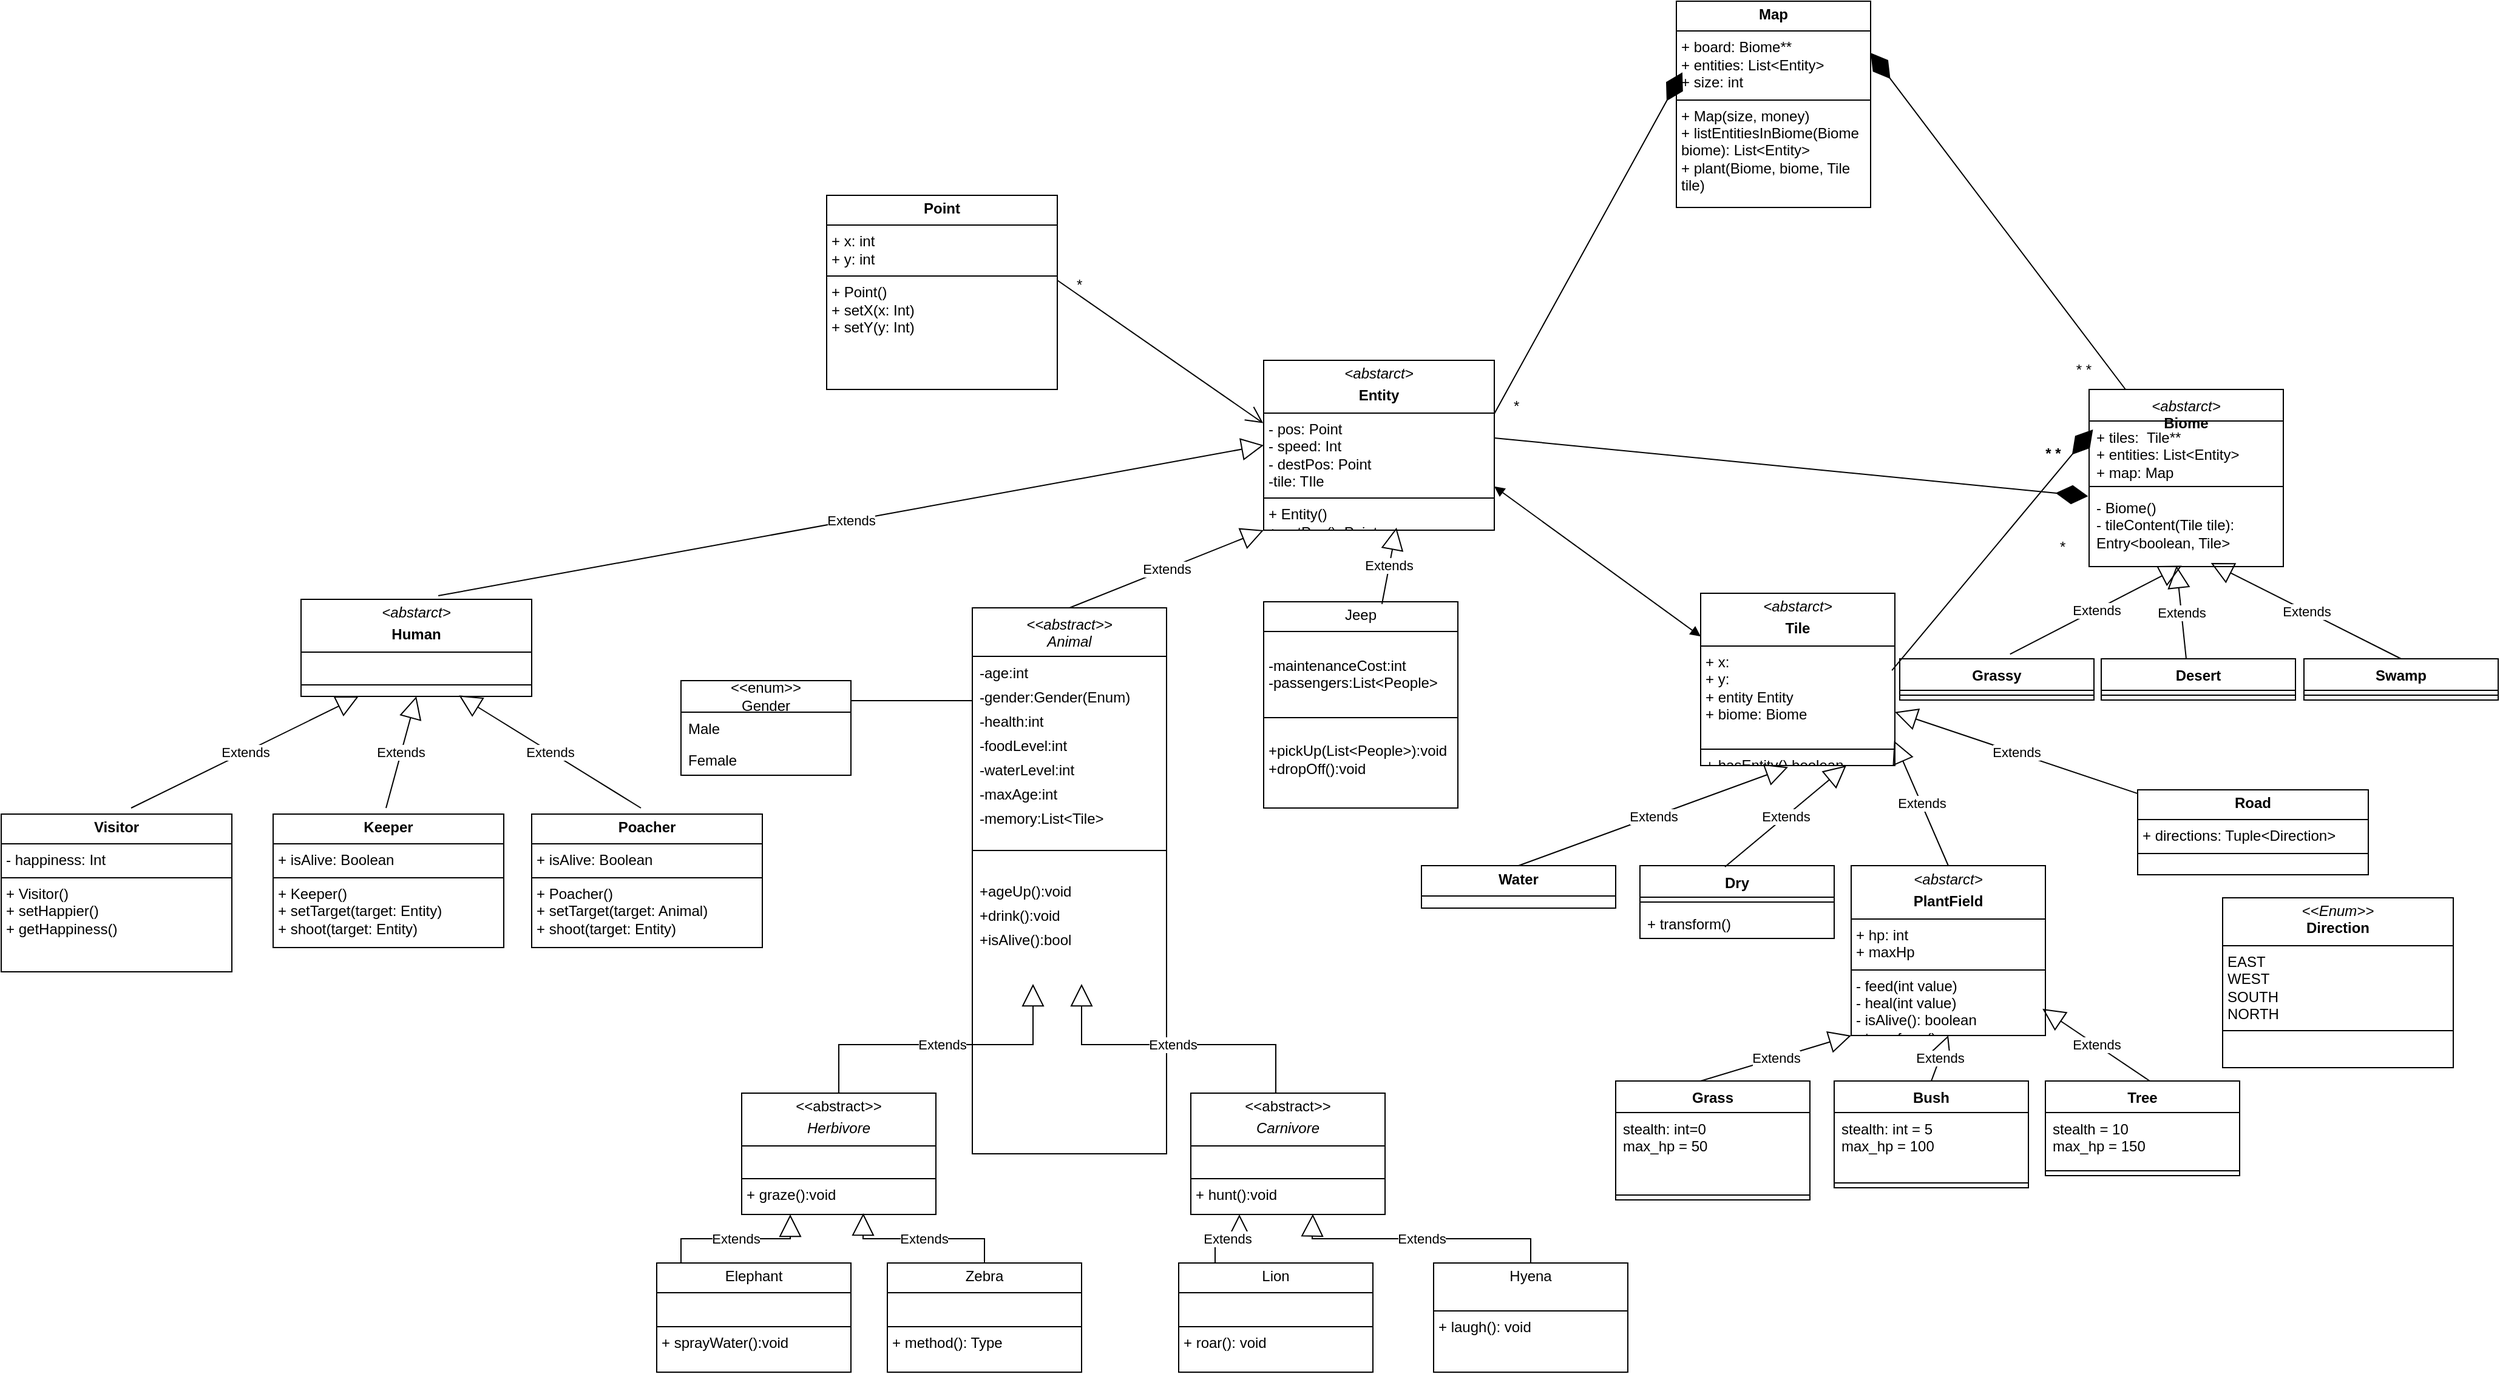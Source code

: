 <mxfile version="26.0.14">
  <diagram name="1 oldal" id="ep9b225kRsbNhc0lqnvG">
    <mxGraphModel dx="2926" dy="1976" grid="1" gridSize="10" guides="1" tooltips="1" connect="1" arrows="1" fold="1" page="1" pageScale="1" pageWidth="827" pageHeight="1169" math="0" shadow="0">
      <root>
        <mxCell id="0" />
        <mxCell id="1" parent="0" />
        <mxCell id="odKOxgNMxmCA9S5rexNY-2" value="&lt;p style=&quot;margin:0px;margin-top:4px;text-align:center;&quot;&gt;&lt;b&gt;Map&lt;/b&gt;&lt;/p&gt;&lt;hr size=&quot;1&quot; style=&quot;border-style:solid;&quot;&gt;&lt;p style=&quot;margin:0px;margin-left:4px;&quot;&gt;+ board: Biome**&lt;/p&gt;&lt;p style=&quot;margin:0px;margin-left:4px;&quot;&gt;+ entities: List&amp;lt;Entity&amp;gt;&lt;/p&gt;&lt;p style=&quot;margin:0px;margin-left:4px;&quot;&gt;+ size: int&lt;/p&gt;&lt;hr size=&quot;1&quot; style=&quot;border-style:solid;&quot;&gt;&lt;p style=&quot;margin:0px;margin-left:4px;&quot;&gt;+ Map(size, money)&lt;/p&gt;&lt;p style=&quot;margin:0px;margin-left:4px;&quot;&gt;+ listEntitiesInBiome(Biome biome): List&amp;lt;Entity&amp;gt;&lt;/p&gt;&lt;p style=&quot;margin:0px;margin-left:4px;&quot;&gt;+ plant(Biome, biome, Tile tile)&lt;/p&gt;&lt;p style=&quot;margin:0px;margin-left:4px;&quot;&gt;&lt;br&gt;&lt;/p&gt;&lt;p style=&quot;margin:0px;margin-left:4px;&quot;&gt;&lt;br&gt;&lt;/p&gt;&lt;p style=&quot;margin:0px;margin-left:4px;&quot;&gt;&lt;br&gt;&lt;/p&gt;&lt;p style=&quot;margin:0px;margin-left:4px;&quot;&gt;&lt;br&gt;&lt;/p&gt;" style="verticalAlign=top;align=left;overflow=fill;html=1;whiteSpace=wrap;" parent="1" vertex="1">
          <mxGeometry x="150" y="-80" width="160" height="170" as="geometry" />
        </mxCell>
        <mxCell id="odKOxgNMxmCA9S5rexNY-7" value="&lt;div&gt;&lt;i style=&quot;background-color: transparent; color: light-dark(rgb(0, 0, 0), rgb(255, 255, 255)); font-weight: 400;&quot;&gt;&amp;lt;abstarct&amp;gt;&lt;/i&gt;&lt;/div&gt;&lt;div&gt;&lt;span style=&quot;background-color: transparent; color: light-dark(rgb(0, 0, 0), rgb(255, 255, 255));&quot;&gt;Biome&lt;/span&gt;&lt;/div&gt;" style="swimlane;fontStyle=1;align=center;verticalAlign=top;childLayout=stackLayout;horizontal=1;startSize=26;horizontalStack=0;resizeParent=1;resizeParentMax=0;resizeLast=0;collapsible=1;marginBottom=0;whiteSpace=wrap;html=1;" parent="1" vertex="1">
          <mxGeometry x="490" y="240" width="160" height="146" as="geometry" />
        </mxCell>
        <mxCell id="odKOxgNMxmCA9S5rexNY-40" value="" style="endArrow=diamondThin;endFill=1;endSize=24;html=1;rounded=0;entryX=1;entryY=0.25;entryDx=0;entryDy=0;" parent="odKOxgNMxmCA9S5rexNY-7" target="odKOxgNMxmCA9S5rexNY-2" edge="1">
          <mxGeometry width="160" relative="1" as="geometry">
            <mxPoint x="30" as="sourcePoint" />
            <mxPoint x="-100" y="-223.478" as="targetPoint" />
          </mxGeometry>
        </mxCell>
        <mxCell id="odKOxgNMxmCA9S5rexNY-8" value="+ tiles:&amp;nbsp; Tile**&lt;div&gt;+ entities: List&amp;lt;Entity&amp;gt;&lt;/div&gt;&lt;div&gt;+ map: Map&lt;br&gt;&lt;div&gt;&amp;nbsp;&lt;/div&gt;&lt;/div&gt;" style="text;strokeColor=none;fillColor=none;align=left;verticalAlign=top;spacingLeft=4;spacingRight=4;overflow=hidden;rotatable=0;points=[[0,0.5],[1,0.5]];portConstraint=eastwest;whiteSpace=wrap;html=1;" parent="odKOxgNMxmCA9S5rexNY-7" vertex="1">
          <mxGeometry y="26" width="160" height="50" as="geometry" />
        </mxCell>
        <mxCell id="odKOxgNMxmCA9S5rexNY-9" value="" style="line;strokeWidth=1;fillColor=none;align=left;verticalAlign=middle;spacingTop=-1;spacingLeft=3;spacingRight=3;rotatable=0;labelPosition=right;points=[];portConstraint=eastwest;strokeColor=inherit;" parent="odKOxgNMxmCA9S5rexNY-7" vertex="1">
          <mxGeometry y="76" width="160" height="8" as="geometry" />
        </mxCell>
        <mxCell id="odKOxgNMxmCA9S5rexNY-10" value="&lt;div&gt;- Biome()&lt;/div&gt;- tileContent(Tile tile): Entry&amp;lt;boolean, Tile&amp;gt;&lt;div&gt;&lt;div&gt;&lt;div&gt;&lt;br&gt;&lt;/div&gt;&lt;/div&gt;&lt;/div&gt;" style="text;strokeColor=none;fillColor=none;align=left;verticalAlign=top;spacingLeft=4;spacingRight=4;overflow=hidden;rotatable=0;points=[[0,0.5],[1,0.5]];portConstraint=eastwest;whiteSpace=wrap;html=1;" parent="odKOxgNMxmCA9S5rexNY-7" vertex="1">
          <mxGeometry y="84" width="160" height="62" as="geometry" />
        </mxCell>
        <mxCell id="odKOxgNMxmCA9S5rexNY-11" value="Grassy" style="swimlane;fontStyle=1;align=center;verticalAlign=top;childLayout=stackLayout;horizontal=1;startSize=26;horizontalStack=0;resizeParent=1;resizeParentMax=0;resizeLast=0;collapsible=1;marginBottom=0;whiteSpace=wrap;html=1;" parent="1" vertex="1">
          <mxGeometry x="334" y="462" width="160" height="34" as="geometry" />
        </mxCell>
        <mxCell id="odKOxgNMxmCA9S5rexNY-13" value="" style="line;strokeWidth=1;fillColor=none;align=left;verticalAlign=middle;spacingTop=-1;spacingLeft=3;spacingRight=3;rotatable=0;labelPosition=right;points=[];portConstraint=eastwest;strokeColor=inherit;" parent="odKOxgNMxmCA9S5rexNY-11" vertex="1">
          <mxGeometry y="26" width="160" height="8" as="geometry" />
        </mxCell>
        <mxCell id="odKOxgNMxmCA9S5rexNY-15" value="Desert" style="swimlane;fontStyle=1;align=center;verticalAlign=top;childLayout=stackLayout;horizontal=1;startSize=26;horizontalStack=0;resizeParent=1;resizeParentMax=0;resizeLast=0;collapsible=1;marginBottom=0;whiteSpace=wrap;html=1;" parent="1" vertex="1">
          <mxGeometry x="500" y="462" width="160" height="34" as="geometry" />
        </mxCell>
        <mxCell id="odKOxgNMxmCA9S5rexNY-25" value="Extends" style="endArrow=block;endSize=16;endFill=0;html=1;rounded=0;entryX=0.45;entryY=0.99;entryDx=0;entryDy=0;entryPerimeter=0;" parent="odKOxgNMxmCA9S5rexNY-15" target="odKOxgNMxmCA9S5rexNY-10" edge="1">
          <mxGeometry width="160" relative="1" as="geometry">
            <mxPoint x="70" as="sourcePoint" />
            <mxPoint x="230" as="targetPoint" />
          </mxGeometry>
        </mxCell>
        <mxCell id="odKOxgNMxmCA9S5rexNY-17" value="" style="line;strokeWidth=1;fillColor=none;align=left;verticalAlign=middle;spacingTop=-1;spacingLeft=3;spacingRight=3;rotatable=0;labelPosition=right;points=[];portConstraint=eastwest;strokeColor=inherit;" parent="odKOxgNMxmCA9S5rexNY-15" vertex="1">
          <mxGeometry y="26" width="160" height="8" as="geometry" />
        </mxCell>
        <mxCell id="odKOxgNMxmCA9S5rexNY-19" value="Swamp" style="swimlane;fontStyle=1;align=center;verticalAlign=top;childLayout=stackLayout;horizontal=1;startSize=26;horizontalStack=0;resizeParent=1;resizeParentMax=0;resizeLast=0;collapsible=1;marginBottom=0;whiteSpace=wrap;html=1;" parent="1" vertex="1">
          <mxGeometry x="667" y="462" width="160" height="34" as="geometry" />
        </mxCell>
        <mxCell id="odKOxgNMxmCA9S5rexNY-21" value="" style="line;strokeWidth=1;fillColor=none;align=left;verticalAlign=middle;spacingTop=-1;spacingLeft=3;spacingRight=3;rotatable=0;labelPosition=right;points=[];portConstraint=eastwest;strokeColor=inherit;" parent="odKOxgNMxmCA9S5rexNY-19" vertex="1">
          <mxGeometry y="26" width="160" height="8" as="geometry" />
        </mxCell>
        <mxCell id="odKOxgNMxmCA9S5rexNY-24" value="Extends" style="endArrow=block;endSize=16;endFill=0;html=1;rounded=0;entryX=0.627;entryY=0.952;entryDx=0;entryDy=0;entryPerimeter=0;exitX=0.5;exitY=0;exitDx=0;exitDy=0;" parent="1" source="odKOxgNMxmCA9S5rexNY-19" target="odKOxgNMxmCA9S5rexNY-10" edge="1">
          <mxGeometry width="160" relative="1" as="geometry">
            <mxPoint x="720" y="495" as="sourcePoint" />
            <mxPoint x="880" y="495" as="targetPoint" />
          </mxGeometry>
        </mxCell>
        <mxCell id="odKOxgNMxmCA9S5rexNY-26" value="&lt;p style=&quot;margin:0px;margin-top:4px;text-align:center;&quot;&gt;&lt;i style=&quot;background-color: transparent; color: light-dark(rgb(0, 0, 0), rgb(255, 255, 255));&quot;&gt;&amp;lt;abstarct&amp;gt;&lt;/i&gt;&lt;/p&gt;&lt;p style=&quot;margin:0px;margin-top:4px;text-align:center;&quot;&gt;&lt;b&gt;Tile&lt;/b&gt;&lt;/p&gt;&lt;hr size=&quot;1&quot; style=&quot;border-style:solid;&quot;&gt;&lt;p style=&quot;margin:0px;margin-left:4px;&quot;&gt;+ x:&amp;nbsp;&lt;/p&gt;&lt;p style=&quot;margin:0px;margin-left:4px;&quot;&gt;+ y:&amp;nbsp;&lt;/p&gt;&lt;p style=&quot;margin:0px;margin-left:4px;&quot;&gt;+ entity Entity&lt;/p&gt;&lt;p style=&quot;margin:0px;margin-left:4px;&quot;&gt;+ biome: Biome&lt;/p&gt;&lt;p style=&quot;margin:0px;margin-left:4px;&quot;&gt;&lt;br&gt;&lt;/p&gt;&lt;hr size=&quot;1&quot; style=&quot;border-style:solid;&quot;&gt;&lt;p style=&quot;margin:0px;margin-left:4px;&quot;&gt;+ hasEntity() boolean&lt;span style=&quot;background-color: transparent; color: light-dark(rgb(0, 0, 0), rgb(255, 255, 255));&quot;&gt;&amp;nbsp;&lt;/span&gt;&lt;/p&gt;" style="verticalAlign=top;align=left;overflow=fill;html=1;whiteSpace=wrap;" parent="1" vertex="1">
          <mxGeometry x="170" y="408" width="160" height="142" as="geometry" />
        </mxCell>
        <mxCell id="odKOxgNMxmCA9S5rexNY-27" value="&lt;p style=&quot;margin:0px;margin-top:4px;text-align:center;&quot;&gt;&lt;i style=&quot;background-color: transparent; color: light-dark(rgb(0, 0, 0), rgb(255, 255, 255));&quot;&gt;&amp;lt;abstarct&amp;gt;&lt;/i&gt;&lt;/p&gt;&lt;p style=&quot;margin:0px;margin-top:4px;text-align:center;&quot;&gt;&lt;b&gt;PlantField&lt;/b&gt;&lt;/p&gt;&lt;hr size=&quot;1&quot; style=&quot;border-style:solid;&quot;&gt;&lt;p style=&quot;margin:0px;margin-left:4px;&quot;&gt;+ hp: int&lt;/p&gt;&lt;p style=&quot;margin:0px;margin-left:4px;&quot;&gt;+ maxHp&lt;/p&gt;&lt;hr size=&quot;1&quot; style=&quot;border-style:solid;&quot;&gt;&lt;p style=&quot;margin:0px;margin-left:4px;&quot;&gt;- feed(int value)&lt;/p&gt;&lt;p style=&quot;margin:0px;margin-left:4px;&quot;&gt;- heal(int value)&lt;/p&gt;&lt;p style=&quot;margin:0px;margin-left:4px;&quot;&gt;- isAlive(): boolean&lt;/p&gt;&lt;p style=&quot;margin:0px;margin-left:4px;&quot;&gt;- transform():&lt;/p&gt;&lt;p style=&quot;margin:0px;margin-left:4px;&quot;&gt;&amp;nbsp;&lt;/p&gt;&lt;p style=&quot;margin:0px;margin-left:4px;&quot;&gt;&lt;br&gt;&lt;/p&gt;" style="verticalAlign=top;align=left;overflow=fill;html=1;whiteSpace=wrap;" parent="1" vertex="1">
          <mxGeometry x="294" y="632.5" width="160" height="140" as="geometry" />
        </mxCell>
        <mxCell id="odKOxgNMxmCA9S5rexNY-29" value="&lt;p style=&quot;margin:0px;margin-top:4px;text-align:center;&quot;&gt;&lt;b&gt;Water&lt;/b&gt;&lt;/p&gt;&lt;hr size=&quot;1&quot; style=&quot;border-style:solid;&quot;&gt;&lt;p style=&quot;margin:0px;margin-left:4px;&quot;&gt;&lt;/p&gt;&lt;p style=&quot;margin:0px;margin-left:4px;&quot;&gt;&lt;br&gt;&lt;/p&gt;" style="verticalAlign=top;align=left;overflow=fill;html=1;whiteSpace=wrap;" parent="1" vertex="1">
          <mxGeometry x="-60" y="632.5" width="160" height="35" as="geometry" />
        </mxCell>
        <mxCell id="odKOxgNMxmCA9S5rexNY-30" value="Dry" style="swimlane;fontStyle=1;align=center;verticalAlign=top;childLayout=stackLayout;horizontal=1;startSize=26;horizontalStack=0;resizeParent=1;resizeParentMax=0;resizeLast=0;collapsible=1;marginBottom=0;whiteSpace=wrap;html=1;" parent="1" vertex="1">
          <mxGeometry x="120" y="632.5" width="160" height="60" as="geometry" />
        </mxCell>
        <mxCell id="odKOxgNMxmCA9S5rexNY-44" value="Extends" style="endArrow=block;endSize=16;endFill=0;html=1;rounded=0;entryX=0.75;entryY=1;entryDx=0;entryDy=0;" parent="odKOxgNMxmCA9S5rexNY-30" target="odKOxgNMxmCA9S5rexNY-26" edge="1">
          <mxGeometry width="160" relative="1" as="geometry">
            <mxPoint x="70" y="1" as="sourcePoint" />
            <mxPoint x="230" y="1" as="targetPoint" />
          </mxGeometry>
        </mxCell>
        <mxCell id="odKOxgNMxmCA9S5rexNY-32" value="" style="line;strokeWidth=1;fillColor=none;align=left;verticalAlign=middle;spacingTop=-1;spacingLeft=3;spacingRight=3;rotatable=0;labelPosition=right;points=[];portConstraint=eastwest;strokeColor=inherit;" parent="odKOxgNMxmCA9S5rexNY-30" vertex="1">
          <mxGeometry y="26" width="160" height="8" as="geometry" />
        </mxCell>
        <mxCell id="odKOxgNMxmCA9S5rexNY-33" value="+ transform()" style="text;strokeColor=none;fillColor=none;align=left;verticalAlign=top;spacingLeft=4;spacingRight=4;overflow=hidden;rotatable=0;points=[[0,0.5],[1,0.5]];portConstraint=eastwest;whiteSpace=wrap;html=1;" parent="odKOxgNMxmCA9S5rexNY-30" vertex="1">
          <mxGeometry y="34" width="160" height="26" as="geometry" />
        </mxCell>
        <mxCell id="odKOxgNMxmCA9S5rexNY-39" value="" style="endArrow=diamondThin;endFill=1;endSize=24;html=1;rounded=0;entryX=0.02;entryY=0.14;entryDx=0;entryDy=0;entryPerimeter=0;exitX=0.985;exitY=0.448;exitDx=0;exitDy=0;exitPerimeter=0;" parent="1" source="odKOxgNMxmCA9S5rexNY-26" target="odKOxgNMxmCA9S5rexNY-8" edge="1">
          <mxGeometry width="160" relative="1" as="geometry">
            <mxPoint x="180" y="360" as="sourcePoint" />
            <mxPoint x="340" y="360" as="targetPoint" />
          </mxGeometry>
        </mxCell>
        <mxCell id="odKOxgNMxmCA9S5rexNY-41" value="&amp;nbsp;* *" style="text;strokeColor=none;fillColor=none;spacingLeft=4;spacingRight=4;overflow=hidden;rotatable=0;points=[[0,0.5],[1,0.5]];portConstraint=eastwest;fontSize=12;whiteSpace=wrap;html=1;" parent="1" vertex="1">
          <mxGeometry x="470" y="210" width="40" height="30" as="geometry" />
        </mxCell>
        <mxCell id="odKOxgNMxmCA9S5rexNY-42" value="* *" style="text;align=center;fontStyle=1;verticalAlign=middle;spacingLeft=3;spacingRight=3;strokeColor=none;rotatable=0;points=[[0,0.5],[1,0.5]];portConstraint=eastwest;html=1;" parent="1" vertex="1">
          <mxGeometry x="420" y="280" width="80" height="26" as="geometry" />
        </mxCell>
        <mxCell id="odKOxgNMxmCA9S5rexNY-43" value="Extends" style="endArrow=block;endSize=16;endFill=0;html=1;rounded=0;entryX=0.45;entryY=1.009;entryDx=0;entryDy=0;entryPerimeter=0;exitX=0.5;exitY=0;exitDx=0;exitDy=0;" parent="1" source="odKOxgNMxmCA9S5rexNY-29" target="odKOxgNMxmCA9S5rexNY-26" edge="1">
          <mxGeometry width="160" relative="1" as="geometry">
            <mxPoint x="-50" y="500" as="sourcePoint" />
            <mxPoint x="110" y="500" as="targetPoint" />
          </mxGeometry>
        </mxCell>
        <mxCell id="gPjoeom-E5kTU239pR5F-1" value="Grass" style="swimlane;fontStyle=1;align=center;verticalAlign=top;childLayout=stackLayout;horizontal=1;startSize=26;horizontalStack=0;resizeParent=1;resizeParentMax=0;resizeLast=0;collapsible=1;marginBottom=0;whiteSpace=wrap;html=1;" parent="1" vertex="1">
          <mxGeometry x="100" y="810" width="160" height="98" as="geometry" />
        </mxCell>
        <mxCell id="4IW04uMM6fYaThRrs5CO-2" value="Extends" style="endArrow=block;endSize=16;endFill=0;html=1;rounded=0;entryX=0;entryY=1;entryDx=0;entryDy=0;" parent="gPjoeom-E5kTU239pR5F-1" target="odKOxgNMxmCA9S5rexNY-27" edge="1">
          <mxGeometry width="160" relative="1" as="geometry">
            <mxPoint x="70" as="sourcePoint" />
            <mxPoint x="230" as="targetPoint" />
          </mxGeometry>
        </mxCell>
        <mxCell id="gPjoeom-E5kTU239pR5F-2" value="stealth: int=0&lt;div&gt;max_hp = 50&lt;/div&gt;" style="text;strokeColor=none;fillColor=none;align=left;verticalAlign=top;spacingLeft=4;spacingRight=4;overflow=hidden;rotatable=0;points=[[0,0.5],[1,0.5]];portConstraint=eastwest;whiteSpace=wrap;html=1;" parent="gPjoeom-E5kTU239pR5F-1" vertex="1">
          <mxGeometry y="26" width="160" height="64" as="geometry" />
        </mxCell>
        <mxCell id="gPjoeom-E5kTU239pR5F-3" value="" style="line;strokeWidth=1;fillColor=none;align=left;verticalAlign=middle;spacingTop=-1;spacingLeft=3;spacingRight=3;rotatable=0;labelPosition=right;points=[];portConstraint=eastwest;strokeColor=inherit;" parent="gPjoeom-E5kTU239pR5F-1" vertex="1">
          <mxGeometry y="90" width="160" height="8" as="geometry" />
        </mxCell>
        <mxCell id="gPjoeom-E5kTU239pR5F-5" value="Bush" style="swimlane;fontStyle=1;align=center;verticalAlign=top;childLayout=stackLayout;horizontal=1;startSize=26;horizontalStack=0;resizeParent=1;resizeParentMax=0;resizeLast=0;collapsible=1;marginBottom=0;whiteSpace=wrap;html=1;" parent="1" vertex="1">
          <mxGeometry x="280" y="810" width="160" height="88" as="geometry" />
        </mxCell>
        <mxCell id="4IW04uMM6fYaThRrs5CO-6" value="Extends" style="endArrow=block;endSize=16;endFill=0;html=1;rounded=0;entryX=0.5;entryY=1;entryDx=0;entryDy=0;" parent="gPjoeom-E5kTU239pR5F-5" target="odKOxgNMxmCA9S5rexNY-27" edge="1">
          <mxGeometry width="160" relative="1" as="geometry">
            <mxPoint x="80" as="sourcePoint" />
            <mxPoint x="240" as="targetPoint" />
          </mxGeometry>
        </mxCell>
        <mxCell id="gPjoeom-E5kTU239pR5F-6" value="stealth: int = 5&lt;div&gt;max_hp = 100&lt;/div&gt;" style="text;strokeColor=none;fillColor=none;align=left;verticalAlign=top;spacingLeft=4;spacingRight=4;overflow=hidden;rotatable=0;points=[[0,0.5],[1,0.5]];portConstraint=eastwest;whiteSpace=wrap;html=1;" parent="gPjoeom-E5kTU239pR5F-5" vertex="1">
          <mxGeometry y="26" width="160" height="54" as="geometry" />
        </mxCell>
        <mxCell id="gPjoeom-E5kTU239pR5F-7" value="" style="line;strokeWidth=1;fillColor=none;align=left;verticalAlign=middle;spacingTop=-1;spacingLeft=3;spacingRight=3;rotatable=0;labelPosition=right;points=[];portConstraint=eastwest;strokeColor=inherit;" parent="gPjoeom-E5kTU239pR5F-5" vertex="1">
          <mxGeometry y="80" width="160" height="8" as="geometry" />
        </mxCell>
        <mxCell id="gPjoeom-E5kTU239pR5F-9" value="Tree" style="swimlane;fontStyle=1;align=center;verticalAlign=top;childLayout=stackLayout;horizontal=1;startSize=26;horizontalStack=0;resizeParent=1;resizeParentMax=0;resizeLast=0;collapsible=1;marginBottom=0;whiteSpace=wrap;html=1;" parent="1" vertex="1">
          <mxGeometry x="454" y="810" width="160" height="78" as="geometry" />
        </mxCell>
        <mxCell id="4IW04uMM6fYaThRrs5CO-5" value="Extends" style="endArrow=block;endSize=16;endFill=0;html=1;rounded=0;entryX=0.985;entryY=0.843;entryDx=0;entryDy=0;entryPerimeter=0;" parent="gPjoeom-E5kTU239pR5F-9" target="odKOxgNMxmCA9S5rexNY-27" edge="1">
          <mxGeometry width="160" relative="1" as="geometry">
            <mxPoint x="86" as="sourcePoint" />
            <mxPoint x="246" as="targetPoint" />
          </mxGeometry>
        </mxCell>
        <mxCell id="gPjoeom-E5kTU239pR5F-10" value="stealth = 10&lt;div&gt;max_hp = 150&lt;/div&gt;" style="text;strokeColor=none;fillColor=none;align=left;verticalAlign=top;spacingLeft=4;spacingRight=4;overflow=hidden;rotatable=0;points=[[0,0.5],[1,0.5]];portConstraint=eastwest;whiteSpace=wrap;html=1;" parent="gPjoeom-E5kTU239pR5F-9" vertex="1">
          <mxGeometry y="26" width="160" height="44" as="geometry" />
        </mxCell>
        <mxCell id="gPjoeom-E5kTU239pR5F-11" value="" style="line;strokeWidth=1;fillColor=none;align=left;verticalAlign=middle;spacingTop=-1;spacingLeft=3;spacingRight=3;rotatable=0;labelPosition=right;points=[];portConstraint=eastwest;strokeColor=inherit;" parent="gPjoeom-E5kTU239pR5F-9" vertex="1">
          <mxGeometry y="70" width="160" height="8" as="geometry" />
        </mxCell>
        <mxCell id="4IW04uMM6fYaThRrs5CO-1" value="Extends" style="endArrow=block;endSize=16;endFill=0;html=1;rounded=0;entryX=0.996;entryY=0.856;entryDx=0;entryDy=0;entryPerimeter=0;exitX=0.5;exitY=0;exitDx=0;exitDy=0;" parent="1" source="odKOxgNMxmCA9S5rexNY-27" target="odKOxgNMxmCA9S5rexNY-26" edge="1">
          <mxGeometry width="160" relative="1" as="geometry">
            <mxPoint x="370" y="630" as="sourcePoint" />
            <mxPoint x="560" y="597.5" as="targetPoint" />
          </mxGeometry>
        </mxCell>
        <mxCell id="4IW04uMM6fYaThRrs5CO-7" value="&lt;p style=&quot;margin:0px;margin-top:4px;text-align:center;&quot;&gt;&lt;i&gt;&amp;lt;abstarct&amp;gt;&lt;/i&gt;&lt;/p&gt;&lt;p style=&quot;margin:0px;margin-top:4px;text-align:center;&quot;&gt;&lt;b&gt;Entity&lt;/b&gt;&lt;/p&gt;&lt;hr size=&quot;1&quot; style=&quot;border-style:solid;&quot;&gt;&lt;p style=&quot;margin:0px;margin-left:4px;&quot;&gt;- pos: Point&lt;/p&gt;&lt;p style=&quot;margin:0px;margin-left:4px;&quot;&gt;- speed: Int&lt;/p&gt;&lt;p style=&quot;margin:0px;margin-left:4px;&quot;&gt;- destPos: Point&lt;br&gt;&lt;/p&gt;&lt;p style=&quot;margin:0px;margin-left:4px;&quot;&gt;-tile: TIle&lt;/p&gt;&lt;hr size=&quot;1&quot; style=&quot;border-style:solid;&quot;&gt;&lt;p style=&quot;margin:0px;margin-left:4px;&quot;&gt;+ Entity()&lt;/p&gt;&lt;p style=&quot;margin:0px;margin-left:4px;&quot;&gt;+ getPos(): Point&lt;br&gt;&lt;/p&gt;&lt;p style=&quot;margin:0px;margin-left:4px;&quot;&gt;+ move()&lt;/p&gt;" style="verticalAlign=top;align=left;overflow=fill;html=1;whiteSpace=wrap;" parent="1" vertex="1">
          <mxGeometry x="-190" y="216" width="190" height="140" as="geometry" />
        </mxCell>
        <mxCell id="4IW04uMM6fYaThRrs5CO-8" value="&lt;p style=&quot;margin:0px;margin-top:4px;text-align:center;&quot;&gt;&lt;i&gt;&amp;lt;abstarct&amp;gt;&lt;/i&gt;&lt;b&gt;&lt;/b&gt;&lt;/p&gt;&lt;p style=&quot;margin:0px;margin-top:4px;text-align:center;&quot;&gt;&lt;b&gt;Human&lt;/b&gt;&lt;/p&gt;&lt;hr size=&quot;1&quot; style=&quot;border-style:solid;&quot;&gt;&lt;p style=&quot;margin:0px;margin-left:4px;&quot;&gt;&lt;br&gt;&lt;/p&gt;&lt;hr size=&quot;1&quot; style=&quot;border-style:solid;&quot;&gt;&lt;p style=&quot;margin:0px;margin-left:4px;&quot;&gt;&lt;br&gt;&lt;/p&gt;" style="verticalAlign=top;align=left;overflow=fill;html=1;whiteSpace=wrap;" parent="1" vertex="1">
          <mxGeometry x="-983" y="413" width="190" height="80" as="geometry" />
        </mxCell>
        <mxCell id="4IW04uMM6fYaThRrs5CO-9" value="&lt;p style=&quot;margin:0px;margin-top:4px;text-align:center;&quot;&gt;&lt;b&gt;Visitor&lt;/b&gt;&lt;/p&gt;&lt;hr size=&quot;1&quot; style=&quot;border-style:solid;&quot;&gt;&lt;p style=&quot;margin:0px;margin-left:4px;&quot;&gt;- happiness: Int&lt;br&gt;&lt;/p&gt;&lt;hr size=&quot;1&quot; style=&quot;border-style:solid;&quot;&gt;&lt;p style=&quot;margin:0px;margin-left:4px;&quot;&gt;+ Visitor()&lt;/p&gt;&lt;p style=&quot;margin:0px;margin-left:4px;&quot;&gt;+ setHappier()&lt;/p&gt;&lt;p style=&quot;margin:0px;margin-left:4px;&quot;&gt;+ getHappiness()&lt;/p&gt;" style="verticalAlign=top;align=left;overflow=fill;html=1;whiteSpace=wrap;" parent="1" vertex="1">
          <mxGeometry x="-1230" y="590" width="190" height="130" as="geometry" />
        </mxCell>
        <mxCell id="4IW04uMM6fYaThRrs5CO-10" value="&lt;p style=&quot;margin:0px;margin-top:4px;text-align:center;&quot;&gt;&lt;b&gt;Keeper&lt;/b&gt;&lt;/p&gt;&lt;hr size=&quot;1&quot; style=&quot;border-style:solid;&quot;&gt;&lt;p style=&quot;margin:0px;margin-left:4px;&quot;&gt;+ isAlive: Boolean&lt;br&gt;&lt;/p&gt;&lt;hr size=&quot;1&quot; style=&quot;border-style:solid;&quot;&gt;&lt;p style=&quot;margin:0px;margin-left:4px;&quot;&gt;+ Keeper()&lt;br&gt;+ setTarget(target: Entity)&lt;/p&gt;&lt;p style=&quot;margin:0px;margin-left:4px;&quot;&gt;+ shoot(target: Entity)&lt;/p&gt;" style="verticalAlign=top;align=left;overflow=fill;html=1;whiteSpace=wrap;" parent="1" vertex="1">
          <mxGeometry x="-1006" y="590" width="190" height="110" as="geometry" />
        </mxCell>
        <mxCell id="4IW04uMM6fYaThRrs5CO-11" value="&lt;p style=&quot;margin:0px;margin-top:4px;text-align:center;&quot;&gt;&lt;b&gt;Poacher&lt;/b&gt;&lt;/p&gt;&lt;hr size=&quot;1&quot; style=&quot;border-style:solid;&quot;&gt;&lt;p style=&quot;margin:0px;margin-left:4px;&quot;&gt;+ isAlive: Boolean&lt;br&gt;&lt;/p&gt;&lt;hr size=&quot;1&quot; style=&quot;border-style:solid;&quot;&gt;&lt;p style=&quot;margin:0px;margin-left:4px;&quot;&gt;+ Poacher()&lt;br&gt;+ setTarget(target: Animal)&lt;/p&gt;&lt;p style=&quot;margin:0px;margin-left:4px;&quot;&gt;+ shoot(target: Entity)&lt;/p&gt;" style="verticalAlign=top;align=left;overflow=fill;html=1;whiteSpace=wrap;" parent="1" vertex="1">
          <mxGeometry x="-793" y="590" width="190" height="110" as="geometry" />
        </mxCell>
        <mxCell id="4IW04uMM6fYaThRrs5CO-12" value="&lt;p style=&quot;margin:0px;margin-top:4px;text-align:center;&quot;&gt;&lt;b&gt;Point&lt;/b&gt;&lt;/p&gt;&lt;hr size=&quot;1&quot; style=&quot;border-style:solid;&quot;&gt;&lt;p style=&quot;margin:0px;margin-left:4px;&quot;&gt;+ x: int&lt;br&gt;&lt;/p&gt;&lt;p style=&quot;margin:0px;margin-left:4px;&quot;&gt;+ y: int&lt;/p&gt;&lt;hr size=&quot;1&quot; style=&quot;border-style:solid;&quot;&gt;&lt;p style=&quot;margin:0px;margin-left:4px;&quot;&gt;+ Point()&lt;/p&gt;&lt;p style=&quot;margin:0px;margin-left:4px;&quot;&gt;+ setX(x: Int)&lt;/p&gt;&lt;p style=&quot;margin:0px;margin-left:4px;&quot;&gt;+ setY(y: Int)&lt;/p&gt;" style="verticalAlign=top;align=left;overflow=fill;html=1;whiteSpace=wrap;" parent="1" vertex="1">
          <mxGeometry x="-550" y="80" width="190" height="160" as="geometry" />
        </mxCell>
        <mxCell id="4IW04uMM6fYaThRrs5CO-13" value="" style="endArrow=diamondThin;endFill=1;endSize=24;html=1;rounded=0;entryX=0.031;entryY=0.345;entryDx=0;entryDy=0;entryPerimeter=0;" parent="1" target="odKOxgNMxmCA9S5rexNY-2" edge="1">
          <mxGeometry width="160" relative="1" as="geometry">
            <mxPoint y="260" as="sourcePoint" />
            <mxPoint x="160" y="260" as="targetPoint" />
          </mxGeometry>
        </mxCell>
        <mxCell id="4IW04uMM6fYaThRrs5CO-14" value="*" style="text;strokeColor=none;fillColor=none;align=left;verticalAlign=top;spacingLeft=4;spacingRight=4;overflow=hidden;rotatable=0;points=[[0,0.5],[1,0.5]];portConstraint=eastwest;whiteSpace=wrap;html=1;" parent="1" vertex="1">
          <mxGeometry x="10" y="240" width="100" height="26" as="geometry" />
        </mxCell>
        <mxCell id="odKOxgNMxmCA9S5rexNY-23" value="Extends" style="endArrow=block;endSize=16;endFill=0;html=1;rounded=0;entryX=0.477;entryY=0.988;entryDx=0;entryDy=0;entryPerimeter=0;exitX=0.568;exitY=-0.112;exitDx=0;exitDy=0;exitPerimeter=0;" parent="1" source="odKOxgNMxmCA9S5rexNY-11" target="odKOxgNMxmCA9S5rexNY-10" edge="1">
          <mxGeometry width="160" relative="1" as="geometry">
            <mxPoint x="452" y="443" as="sourcePoint" />
            <mxPoint x="572" y="393" as="targetPoint" />
          </mxGeometry>
        </mxCell>
        <mxCell id="4IW04uMM6fYaThRrs5CO-16" value="Extends" style="endArrow=block;endSize=16;endFill=0;html=1;rounded=0;entryX=0.25;entryY=1;entryDx=0;entryDy=0;" parent="1" target="4IW04uMM6fYaThRrs5CO-8" edge="1">
          <mxGeometry width="160" relative="1" as="geometry">
            <mxPoint x="-1123" y="585" as="sourcePoint" />
            <mxPoint x="-963" y="585" as="targetPoint" />
          </mxGeometry>
        </mxCell>
        <mxCell id="4IW04uMM6fYaThRrs5CO-17" value="Extends" style="endArrow=block;endSize=16;endFill=0;html=1;rounded=0;entryX=0.5;entryY=1;entryDx=0;entryDy=0;" parent="1" target="4IW04uMM6fYaThRrs5CO-8" edge="1">
          <mxGeometry width="160" relative="1" as="geometry">
            <mxPoint x="-913" y="585" as="sourcePoint" />
            <mxPoint x="-763" y="595" as="targetPoint" />
          </mxGeometry>
        </mxCell>
        <mxCell id="4IW04uMM6fYaThRrs5CO-18" value="Extends" style="endArrow=block;endSize=16;endFill=0;html=1;rounded=0;entryX=0.685;entryY=0.99;entryDx=0;entryDy=0;entryPerimeter=0;" parent="1" target="4IW04uMM6fYaThRrs5CO-8" edge="1">
          <mxGeometry width="160" relative="1" as="geometry">
            <mxPoint x="-703" y="585" as="sourcePoint" />
            <mxPoint x="-543" y="585" as="targetPoint" />
          </mxGeometry>
        </mxCell>
        <mxCell id="4IW04uMM6fYaThRrs5CO-19" value="" style="endArrow=open;endFill=1;endSize=12;html=1;rounded=0;entryX=-0.002;entryY=0.37;entryDx=0;entryDy=0;entryPerimeter=0;" parent="1" target="4IW04uMM6fYaThRrs5CO-7" edge="1">
          <mxGeometry width="160" relative="1" as="geometry">
            <mxPoint x="-360" y="150" as="sourcePoint" />
            <mxPoint x="-200" y="150" as="targetPoint" />
          </mxGeometry>
        </mxCell>
        <mxCell id="4IW04uMM6fYaThRrs5CO-20" value="Extends" style="endArrow=block;endSize=16;endFill=0;html=1;rounded=0;entryX=0;entryY=0.5;entryDx=0;entryDy=0;exitX=0.595;exitY=-0.037;exitDx=0;exitDy=0;exitPerimeter=0;" parent="1" source="4IW04uMM6fYaThRrs5CO-8" target="4IW04uMM6fYaThRrs5CO-7" edge="1">
          <mxGeometry width="160" relative="1" as="geometry">
            <mxPoint x="-450" y="400" as="sourcePoint" />
            <mxPoint x="-270" y="400" as="targetPoint" />
          </mxGeometry>
        </mxCell>
        <mxCell id="4IW04uMM6fYaThRrs5CO-50" value="&lt;&lt;abstract&gt;&gt;&#xa;Animal" style="swimlane;fontStyle=2;align=center;verticalAlign=top;childLayout=stackLayout;horizontal=1;startSize=40;horizontalStack=0;resizeParent=1;resizeLast=0;collapsible=1;marginBottom=0;rounded=0;shadow=0;strokeWidth=1;" parent="1" vertex="1">
          <mxGeometry x="-430" y="420" width="160" height="450" as="geometry">
            <mxRectangle x="550" y="140" width="160" height="26" as="alternateBounds" />
          </mxGeometry>
        </mxCell>
        <mxCell id="4IW04uMM6fYaThRrs5CO-79" value="Extends" style="endArrow=block;endSize=16;endFill=0;html=1;rounded=0;entryX=0;entryY=1;entryDx=0;entryDy=0;" parent="4IW04uMM6fYaThRrs5CO-50" target="4IW04uMM6fYaThRrs5CO-7" edge="1">
          <mxGeometry width="160" relative="1" as="geometry">
            <mxPoint x="80" as="sourcePoint" />
            <mxPoint x="240" as="targetPoint" />
          </mxGeometry>
        </mxCell>
        <mxCell id="4IW04uMM6fYaThRrs5CO-51" value="-age:int" style="text;align=left;verticalAlign=top;spacingLeft=4;spacingRight=4;overflow=hidden;rotatable=0;points=[[0,0.5],[1,0.5]];portConstraint=eastwest;rounded=0;shadow=0;html=0;" parent="4IW04uMM6fYaThRrs5CO-50" vertex="1">
          <mxGeometry y="40" width="160" height="20" as="geometry" />
        </mxCell>
        <mxCell id="4IW04uMM6fYaThRrs5CO-52" value="-gender:Gender(Enum)" style="text;align=left;verticalAlign=top;spacingLeft=4;spacingRight=4;overflow=hidden;rotatable=0;points=[[0,0.5],[1,0.5]];portConstraint=eastwest;rounded=0;shadow=0;html=0;" parent="4IW04uMM6fYaThRrs5CO-50" vertex="1">
          <mxGeometry y="60" width="160" height="20" as="geometry" />
        </mxCell>
        <mxCell id="4IW04uMM6fYaThRrs5CO-53" value="-health:int" style="text;align=left;verticalAlign=top;spacingLeft=4;spacingRight=4;overflow=hidden;rotatable=0;points=[[0,0.5],[1,0.5]];portConstraint=eastwest;rounded=0;shadow=0;html=0;" parent="4IW04uMM6fYaThRrs5CO-50" vertex="1">
          <mxGeometry y="80" width="160" height="20" as="geometry" />
        </mxCell>
        <mxCell id="4IW04uMM6fYaThRrs5CO-54" value="-foodLevel:int" style="text;align=left;verticalAlign=top;spacingLeft=4;spacingRight=4;overflow=hidden;rotatable=0;points=[[0,0.5],[1,0.5]];portConstraint=eastwest;rounded=0;shadow=0;html=0;" parent="4IW04uMM6fYaThRrs5CO-50" vertex="1">
          <mxGeometry y="100" width="160" height="20" as="geometry" />
        </mxCell>
        <mxCell id="4IW04uMM6fYaThRrs5CO-55" value="-waterLevel:int" style="text;align=left;verticalAlign=top;spacingLeft=4;spacingRight=4;overflow=hidden;rotatable=0;points=[[0,0.5],[1,0.5]];portConstraint=eastwest;rounded=0;shadow=0;html=0;" parent="4IW04uMM6fYaThRrs5CO-50" vertex="1">
          <mxGeometry y="120" width="160" height="20" as="geometry" />
        </mxCell>
        <mxCell id="4IW04uMM6fYaThRrs5CO-56" value="-maxAge:int" style="text;align=left;verticalAlign=top;spacingLeft=4;spacingRight=4;overflow=hidden;rotatable=0;points=[[0,0.5],[1,0.5]];portConstraint=eastwest;rounded=0;shadow=0;html=0;" parent="4IW04uMM6fYaThRrs5CO-50" vertex="1">
          <mxGeometry y="140" width="160" height="20" as="geometry" />
        </mxCell>
        <mxCell id="4IW04uMM6fYaThRrs5CO-57" value="-memory:List&lt;Tile&gt;" style="text;align=left;verticalAlign=top;spacingLeft=4;spacingRight=4;overflow=hidden;rotatable=0;points=[[0,0.5],[1,0.5]];portConstraint=eastwest;rounded=0;shadow=0;html=0;" parent="4IW04uMM6fYaThRrs5CO-50" vertex="1">
          <mxGeometry y="160" width="160" height="20" as="geometry" />
        </mxCell>
        <mxCell id="4IW04uMM6fYaThRrs5CO-58" value="" style="line;html=1;strokeWidth=1;align=left;verticalAlign=middle;spacingTop=-1;spacingLeft=3;spacingRight=3;rotatable=0;labelPosition=right;points=[];portConstraint=eastwest;" parent="4IW04uMM6fYaThRrs5CO-50" vertex="1">
          <mxGeometry y="180" width="160" height="40" as="geometry" />
        </mxCell>
        <mxCell id="4IW04uMM6fYaThRrs5CO-59" value="+ageUp():void" style="text;align=left;verticalAlign=top;spacingLeft=4;spacingRight=4;overflow=hidden;rotatable=0;points=[[0,0.5],[1,0.5]];portConstraint=eastwest;" parent="4IW04uMM6fYaThRrs5CO-50" vertex="1">
          <mxGeometry y="220" width="160" height="20" as="geometry" />
        </mxCell>
        <mxCell id="4IW04uMM6fYaThRrs5CO-60" value="+drink():void" style="text;align=left;verticalAlign=top;spacingLeft=4;spacingRight=4;overflow=hidden;rotatable=0;points=[[0,0.5],[1,0.5]];portConstraint=eastwest;" parent="4IW04uMM6fYaThRrs5CO-50" vertex="1">
          <mxGeometry y="240" width="160" height="20" as="geometry" />
        </mxCell>
        <mxCell id="4IW04uMM6fYaThRrs5CO-61" value="+isAlive():bool" style="text;align=left;verticalAlign=top;spacingLeft=4;spacingRight=4;overflow=hidden;rotatable=0;points=[[0,0.5],[1,0.5]];portConstraint=eastwest;" parent="4IW04uMM6fYaThRrs5CO-50" vertex="1">
          <mxGeometry y="260" width="160" height="20" as="geometry" />
        </mxCell>
        <mxCell id="4IW04uMM6fYaThRrs5CO-62" value="&amp;lt;&amp;lt;enum&amp;gt;&amp;gt;&lt;div&gt;Gender&lt;/div&gt;" style="swimlane;fontStyle=0;childLayout=stackLayout;horizontal=1;startSize=26;fillColor=none;horizontalStack=0;resizeParent=1;resizeParentMax=0;resizeLast=0;collapsible=1;marginBottom=0;whiteSpace=wrap;html=1;" parent="1" vertex="1">
          <mxGeometry x="-670" y="480" width="140" height="78" as="geometry" />
        </mxCell>
        <mxCell id="4IW04uMM6fYaThRrs5CO-63" value="Male" style="text;strokeColor=none;fillColor=none;align=left;verticalAlign=top;spacingLeft=4;spacingRight=4;overflow=hidden;rotatable=0;points=[[0,0.5],[1,0.5]];portConstraint=eastwest;whiteSpace=wrap;html=1;" parent="4IW04uMM6fYaThRrs5CO-62" vertex="1">
          <mxGeometry y="26" width="140" height="26" as="geometry" />
        </mxCell>
        <mxCell id="4IW04uMM6fYaThRrs5CO-64" value="Female" style="text;strokeColor=none;fillColor=none;align=left;verticalAlign=top;spacingLeft=4;spacingRight=4;overflow=hidden;rotatable=0;points=[[0,0.5],[1,0.5]];portConstraint=eastwest;whiteSpace=wrap;html=1;" parent="4IW04uMM6fYaThRrs5CO-62" vertex="1">
          <mxGeometry y="52" width="140" height="26" as="geometry" />
        </mxCell>
        <mxCell id="4IW04uMM6fYaThRrs5CO-65" value="" style="line;strokeWidth=1;fillColor=none;align=left;verticalAlign=middle;spacingTop=-1;spacingLeft=3;spacingRight=3;rotatable=0;labelPosition=right;points=[];portConstraint=eastwest;strokeColor=inherit;" parent="1" vertex="1">
          <mxGeometry x="-530" y="470" width="100" height="53" as="geometry" />
        </mxCell>
        <mxCell id="4IW04uMM6fYaThRrs5CO-66" value="&lt;p style=&quot;margin:0px;margin-top:4px;text-align:center;&quot;&gt;&amp;lt;&amp;lt;abstract&amp;gt;&amp;gt;&lt;/p&gt;&lt;p style=&quot;margin:0px;margin-top:4px;text-align:center;&quot;&gt;&lt;i&gt;Herbivore&lt;/i&gt;&lt;/p&gt;&lt;hr size=&quot;1&quot; style=&quot;border-style:solid;&quot;&gt;&lt;p style=&quot;margin:0px;margin-left:4px;&quot;&gt;&lt;br&gt;&lt;/p&gt;&lt;hr size=&quot;1&quot; style=&quot;border-style:solid;&quot;&gt;&lt;p style=&quot;margin:0px;margin-left:4px;&quot;&gt;+ graze():void&lt;/p&gt;" style="verticalAlign=top;align=left;overflow=fill;html=1;whiteSpace=wrap;" parent="1" vertex="1">
          <mxGeometry x="-620" y="820" width="160" height="100" as="geometry" />
        </mxCell>
        <mxCell id="4IW04uMM6fYaThRrs5CO-67" value="&lt;p style=&quot;margin:0px;margin-top:4px;text-align:center;&quot;&gt;&amp;lt;&amp;lt;abstract&amp;gt;&amp;gt;&lt;/p&gt;&lt;p style=&quot;margin:0px;margin-top:4px;text-align:center;&quot;&gt;&lt;i&gt;Carnivore&lt;/i&gt;&lt;/p&gt;&lt;hr size=&quot;1&quot; style=&quot;border-style:solid;&quot;&gt;&lt;p style=&quot;margin:0px;margin-left:4px;&quot;&gt;&lt;br&gt;&lt;/p&gt;&lt;hr size=&quot;1&quot; style=&quot;border-style:solid;&quot;&gt;&lt;p style=&quot;margin:0px;margin-left:4px;&quot;&gt;+ hunt():void&lt;/p&gt;" style="verticalAlign=top;align=left;overflow=fill;html=1;whiteSpace=wrap;" parent="1" vertex="1">
          <mxGeometry x="-250" y="820" width="160" height="100" as="geometry" />
        </mxCell>
        <mxCell id="4IW04uMM6fYaThRrs5CO-68" value="Extends" style="endArrow=block;endSize=16;endFill=0;html=1;rounded=0;exitX=0.5;exitY=0;exitDx=0;exitDy=0;" parent="1" source="4IW04uMM6fYaThRrs5CO-66" edge="1">
          <mxGeometry width="160" relative="1" as="geometry">
            <mxPoint x="-540" y="790" as="sourcePoint" />
            <mxPoint x="-380" y="730" as="targetPoint" />
            <Array as="points">
              <mxPoint x="-540" y="780" />
              <mxPoint x="-380" y="780" />
            </Array>
          </mxGeometry>
        </mxCell>
        <mxCell id="4IW04uMM6fYaThRrs5CO-69" value="Extends" style="endArrow=block;endSize=16;endFill=0;html=1;rounded=0;exitX=0.5;exitY=0;exitDx=0;exitDy=0;" parent="1" edge="1">
          <mxGeometry width="160" relative="1" as="geometry">
            <mxPoint x="-180" y="820" as="sourcePoint" />
            <mxPoint x="-340" y="730" as="targetPoint" />
            <Array as="points">
              <mxPoint x="-180" y="780" />
              <mxPoint x="-340" y="780" />
            </Array>
          </mxGeometry>
        </mxCell>
        <mxCell id="4IW04uMM6fYaThRrs5CO-70" value="&lt;p style=&quot;margin:0px;margin-top:4px;text-align:center;&quot;&gt;Elephant&lt;/p&gt;&lt;hr size=&quot;1&quot; style=&quot;border-style:solid;&quot;&gt;&lt;p style=&quot;margin:0px;margin-left:4px;&quot;&gt;&lt;br&gt;&lt;/p&gt;&lt;hr size=&quot;1&quot; style=&quot;border-style:solid;&quot;&gt;&lt;p style=&quot;margin:0px;margin-left:4px;&quot;&gt;+ sprayWater():void&lt;/p&gt;" style="verticalAlign=top;align=left;overflow=fill;html=1;whiteSpace=wrap;" parent="1" vertex="1">
          <mxGeometry x="-690" y="960" width="160" height="90" as="geometry" />
        </mxCell>
        <mxCell id="4IW04uMM6fYaThRrs5CO-71" value="&lt;p style=&quot;margin:0px;margin-top:4px;text-align:center;&quot;&gt;Zebra&lt;/p&gt;&lt;hr size=&quot;1&quot; style=&quot;border-style:solid;&quot;&gt;&lt;p style=&quot;margin:0px;margin-left:4px;&quot;&gt;&lt;br&gt;&lt;/p&gt;&lt;hr size=&quot;1&quot; style=&quot;border-style:solid;&quot;&gt;&lt;p style=&quot;margin:0px;margin-left:4px;&quot;&gt;+ method(): Type&lt;/p&gt;" style="verticalAlign=top;align=left;overflow=fill;html=1;whiteSpace=wrap;" parent="1" vertex="1">
          <mxGeometry x="-500" y="960" width="160" height="90" as="geometry" />
        </mxCell>
        <mxCell id="4IW04uMM6fYaThRrs5CO-72" value="&lt;p style=&quot;margin:0px;margin-top:4px;text-align:center;&quot;&gt;Hyena&lt;/p&gt;&lt;p style=&quot;margin:0px;margin-left:4px;&quot;&gt;&lt;br&gt;&lt;/p&gt;&lt;hr size=&quot;1&quot; style=&quot;border-style:solid;&quot;&gt;&lt;p style=&quot;margin:0px;margin-left:4px;&quot;&gt;+ laugh(): void&lt;/p&gt;" style="verticalAlign=top;align=left;overflow=fill;html=1;whiteSpace=wrap;" parent="1" vertex="1">
          <mxGeometry x="-50" y="960" width="160" height="90" as="geometry" />
        </mxCell>
        <mxCell id="4IW04uMM6fYaThRrs5CO-73" value="&lt;p style=&quot;margin:0px;margin-top:4px;text-align:center;&quot;&gt;Lion&lt;/p&gt;&lt;hr size=&quot;1&quot; style=&quot;border-style:solid;&quot;&gt;&lt;p style=&quot;margin:0px;margin-left:4px;&quot;&gt;&lt;br&gt;&lt;/p&gt;&lt;hr size=&quot;1&quot; style=&quot;border-style:solid;&quot;&gt;&lt;p style=&quot;margin:0px;margin-left:4px;&quot;&gt;+ roar(): void&lt;/p&gt;" style="verticalAlign=top;align=left;overflow=fill;html=1;whiteSpace=wrap;" parent="1" vertex="1">
          <mxGeometry x="-260" y="960" width="160" height="90" as="geometry" />
        </mxCell>
        <mxCell id="4IW04uMM6fYaThRrs5CO-74" value="Extends" style="endArrow=block;endSize=16;endFill=0;html=1;rounded=0;exitX=0.5;exitY=0;exitDx=0;exitDy=0;entryX=0.25;entryY=1;entryDx=0;entryDy=0;" parent="1" target="4IW04uMM6fYaThRrs5CO-66" edge="1">
          <mxGeometry width="160" relative="1" as="geometry">
            <mxPoint x="-670" y="960" as="sourcePoint" />
            <mxPoint x="-510" y="870" as="targetPoint" />
            <Array as="points">
              <mxPoint x="-670" y="940" />
              <mxPoint x="-580" y="940" />
            </Array>
          </mxGeometry>
        </mxCell>
        <mxCell id="4IW04uMM6fYaThRrs5CO-75" value="Extends" style="endArrow=block;endSize=16;endFill=0;html=1;rounded=0;exitX=0.5;exitY=0;exitDx=0;exitDy=0;entryX=0.25;entryY=1;entryDx=0;entryDy=0;" parent="1" target="4IW04uMM6fYaThRrs5CO-67" edge="1">
          <mxGeometry width="160" relative="1" as="geometry">
            <mxPoint x="-230" y="960" as="sourcePoint" />
            <mxPoint x="-140" y="920" as="targetPoint" />
            <Array as="points">
              <mxPoint x="-230" y="940" />
              <mxPoint x="-210" y="940" />
            </Array>
          </mxGeometry>
        </mxCell>
        <mxCell id="4IW04uMM6fYaThRrs5CO-76" value="Extends" style="endArrow=block;endSize=16;endFill=0;html=1;rounded=0;exitX=0.5;exitY=0;exitDx=0;exitDy=0;entryX=0.626;entryY=0.99;entryDx=0;entryDy=0;entryPerimeter=0;" parent="1" target="4IW04uMM6fYaThRrs5CO-66" edge="1">
          <mxGeometry width="160" relative="1" as="geometry">
            <mxPoint x="-420" y="960" as="sourcePoint" />
            <mxPoint x="-330" y="920" as="targetPoint" />
            <Array as="points">
              <mxPoint x="-420" y="940" />
              <mxPoint x="-520" y="940" />
            </Array>
          </mxGeometry>
        </mxCell>
        <mxCell id="4IW04uMM6fYaThRrs5CO-77" value="Extends" style="endArrow=block;endSize=16;endFill=0;html=1;rounded=0;exitX=0.5;exitY=0;exitDx=0;exitDy=0;entryX=0.628;entryY=0.997;entryDx=0;entryDy=0;entryPerimeter=0;" parent="1" target="4IW04uMM6fYaThRrs5CO-67" edge="1">
          <mxGeometry width="160" relative="1" as="geometry">
            <mxPoint x="30" y="960" as="sourcePoint" />
            <mxPoint x="-70" y="919" as="targetPoint" />
            <Array as="points">
              <mxPoint x="30" y="940" />
              <mxPoint x="-150" y="940" />
            </Array>
          </mxGeometry>
        </mxCell>
        <mxCell id="4IW04uMM6fYaThRrs5CO-78" value="&lt;p style=&quot;margin:0px;margin-top:4px;text-align:center;&quot;&gt;Jeep&lt;/p&gt;&lt;hr size=&quot;1&quot; style=&quot;border-style:solid;&quot;&gt;&lt;p style=&quot;margin:0px;margin-left:4px;&quot;&gt;&lt;br&gt;&lt;/p&gt;&lt;p style=&quot;margin:0px;margin-left:4px;&quot;&gt;-maintenanceCost:int&lt;/p&gt;&lt;p style=&quot;margin:0px;margin-left:4px;&quot;&gt;-passengers:List&amp;lt;People&amp;gt;&lt;/p&gt;&lt;p style=&quot;margin:0px;margin-left:4px;&quot;&gt;&lt;br&gt;&lt;/p&gt;&lt;hr size=&quot;1&quot; style=&quot;border-style:solid;&quot;&gt;&lt;p style=&quot;margin:0px;margin-left:4px;&quot;&gt;&lt;br&gt;&lt;/p&gt;&lt;p style=&quot;margin:0px;margin-left:4px;&quot;&gt;+pickUp(List&amp;lt;People&amp;gt;):void&lt;/p&gt;&lt;p style=&quot;margin:0px;margin-left:4px;&quot;&gt;+dropOff():void&lt;/p&gt;&lt;p style=&quot;margin:0px;margin-left:4px;&quot;&gt;&lt;br&gt;&lt;/p&gt;" style="verticalAlign=top;align=left;overflow=fill;html=1;whiteSpace=wrap;" parent="1" vertex="1">
          <mxGeometry x="-190" y="415" width="160" height="170" as="geometry" />
        </mxCell>
        <mxCell id="4IW04uMM6fYaThRrs5CO-80" value="Extends" style="endArrow=block;endSize=16;endFill=0;html=1;rounded=0;entryX=0.576;entryY=0.985;entryDx=0;entryDy=0;entryPerimeter=0;exitX=0.609;exitY=0.011;exitDx=0;exitDy=0;exitPerimeter=0;" parent="1" source="4IW04uMM6fYaThRrs5CO-78" target="4IW04uMM6fYaThRrs5CO-7" edge="1">
          <mxGeometry width="160" relative="1" as="geometry">
            <mxPoint x="-120" y="410" as="sourcePoint" />
            <mxPoint x="40" y="410" as="targetPoint" />
          </mxGeometry>
        </mxCell>
        <mxCell id="4IW04uMM6fYaThRrs5CO-81" value="" style="endArrow=block;startArrow=block;endFill=1;startFill=1;html=1;rounded=0;entryX=0;entryY=0.25;entryDx=0;entryDy=0;" parent="1" target="odKOxgNMxmCA9S5rexNY-26" edge="1">
          <mxGeometry width="160" relative="1" as="geometry">
            <mxPoint y="320" as="sourcePoint" />
            <mxPoint x="160" y="320" as="targetPoint" />
          </mxGeometry>
        </mxCell>
        <mxCell id="4IW04uMM6fYaThRrs5CO-83" value="" style="endArrow=diamondThin;endFill=1;endSize=24;html=1;rounded=0;entryX=-0.005;entryY=0.065;entryDx=0;entryDy=0;entryPerimeter=0;" parent="1" target="odKOxgNMxmCA9S5rexNY-10" edge="1">
          <mxGeometry width="160" relative="1" as="geometry">
            <mxPoint y="280" as="sourcePoint" />
            <mxPoint x="160" y="280" as="targetPoint" />
          </mxGeometry>
        </mxCell>
        <mxCell id="4IW04uMM6fYaThRrs5CO-84" value="*" style="text;strokeColor=none;fillColor=none;align=left;verticalAlign=top;spacingLeft=4;spacingRight=4;overflow=hidden;rotatable=0;points=[[0,0.5],[1,0.5]];portConstraint=eastwest;whiteSpace=wrap;html=1;" parent="1" vertex="1">
          <mxGeometry x="460" y="356" width="100" height="26" as="geometry" />
        </mxCell>
        <mxCell id="tqVZKKCtwSQT4q_WXkNH-1" value="*" style="text;strokeColor=none;fillColor=none;align=left;verticalAlign=top;spacingLeft=4;spacingRight=4;overflow=hidden;rotatable=0;points=[[0,0.5],[1,0.5]];portConstraint=eastwest;whiteSpace=wrap;html=1;" parent="1" vertex="1">
          <mxGeometry x="-350" y="140" width="100" height="26" as="geometry" />
        </mxCell>
        <mxCell id="C4WSW1BXT8Q_LCxrXvv5-1" value="&lt;p style=&quot;margin:0px;margin-top:4px;text-align:center;&quot;&gt;&lt;b&gt;Road&lt;/b&gt;&lt;/p&gt;&lt;hr size=&quot;1&quot; style=&quot;border-style:solid;&quot;&gt;&lt;p style=&quot;margin:0px;margin-left:4px;&quot;&gt;+ directions: Tuple&amp;lt;Direction&amp;gt;&lt;br&gt;&lt;/p&gt;&lt;hr size=&quot;1&quot; style=&quot;border-style:solid;&quot;&gt;&lt;p style=&quot;margin:0px;margin-left:4px;&quot;&gt;&lt;br&gt;&lt;/p&gt;" style="verticalAlign=top;align=left;overflow=fill;html=1;whiteSpace=wrap;" vertex="1" parent="1">
          <mxGeometry x="530" y="570" width="190" height="70" as="geometry" />
        </mxCell>
        <mxCell id="C4WSW1BXT8Q_LCxrXvv5-3" value="&lt;p style=&quot;margin:0px;margin-top:4px;text-align:center;&quot;&gt;&lt;i&gt;&amp;lt;&amp;lt;Enum&amp;gt;&amp;gt;&lt;/i&gt;&lt;br&gt;&lt;b&gt;Direction&lt;/b&gt;&lt;/p&gt;&lt;hr size=&quot;1&quot; style=&quot;border-style:solid;&quot;&gt;&lt;p style=&quot;margin:0px;margin-left:4px;&quot;&gt;EAST&lt;/p&gt;&lt;p style=&quot;margin:0px;margin-left:4px;&quot;&gt;WEST&lt;/p&gt;&lt;p style=&quot;margin:0px;margin-left:4px;&quot;&gt;SOUTH&lt;/p&gt;&lt;p style=&quot;margin:0px;margin-left:4px;&quot;&gt;NORTH&lt;/p&gt;&lt;hr size=&quot;1&quot; style=&quot;border-style:solid;&quot;&gt;&lt;p style=&quot;margin:0px;margin-left:4px;&quot;&gt;&lt;br&gt;&lt;/p&gt;" style="verticalAlign=top;align=left;overflow=fill;html=1;whiteSpace=wrap;" vertex="1" parent="1">
          <mxGeometry x="600" y="659" width="190" height="140" as="geometry" />
        </mxCell>
        <mxCell id="C4WSW1BXT8Q_LCxrXvv5-4" value="Extends" style="endArrow=block;endSize=16;endFill=0;html=1;rounded=0;" edge="1" parent="1" source="C4WSW1BXT8Q_LCxrXvv5-1" target="odKOxgNMxmCA9S5rexNY-26">
          <mxGeometry width="160" relative="1" as="geometry">
            <mxPoint x="400" y="560" as="sourcePoint" />
            <mxPoint x="560" y="560" as="targetPoint" />
          </mxGeometry>
        </mxCell>
      </root>
    </mxGraphModel>
  </diagram>
</mxfile>

